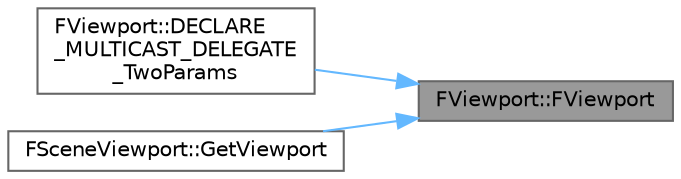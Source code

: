 digraph "FViewport::FViewport"
{
 // INTERACTIVE_SVG=YES
 // LATEX_PDF_SIZE
  bgcolor="transparent";
  edge [fontname=Helvetica,fontsize=10,labelfontname=Helvetica,labelfontsize=10];
  node [fontname=Helvetica,fontsize=10,shape=box,height=0.2,width=0.4];
  rankdir="RL";
  Node1 [id="Node000001",label="FViewport::FViewport",height=0.2,width=0.4,color="gray40", fillcolor="grey60", style="filled", fontcolor="black",tooltip=" "];
  Node1 -> Node2 [id="edge1_Node000001_Node000002",dir="back",color="steelblue1",style="solid",tooltip=" "];
  Node2 [id="Node000002",label="FViewport::DECLARE\l_MULTICAST_DELEGATE\l_TwoParams",height=0.2,width=0.4,color="grey40", fillcolor="white", style="filled",URL="$d7/d9d/classFViewport.html#a159e2b6641498d001318a7a7e82ea846",tooltip="delegate type for viewport resize events ( Params: FViewport* Viewport, uint32 )"];
  Node1 -> Node3 [id="edge2_Node000001_Node000003",dir="back",color="steelblue1",style="solid",tooltip=" "];
  Node3 [id="Node000003",label="FSceneViewport::GetViewport",height=0.2,width=0.4,color="grey40", fillcolor="white", style="filled",URL="$dc/d87/classFSceneViewport.html#a8adfbb1c8fd4e5e38545d95f22eb5c03",tooltip="FViewportFrame interface."];
}
